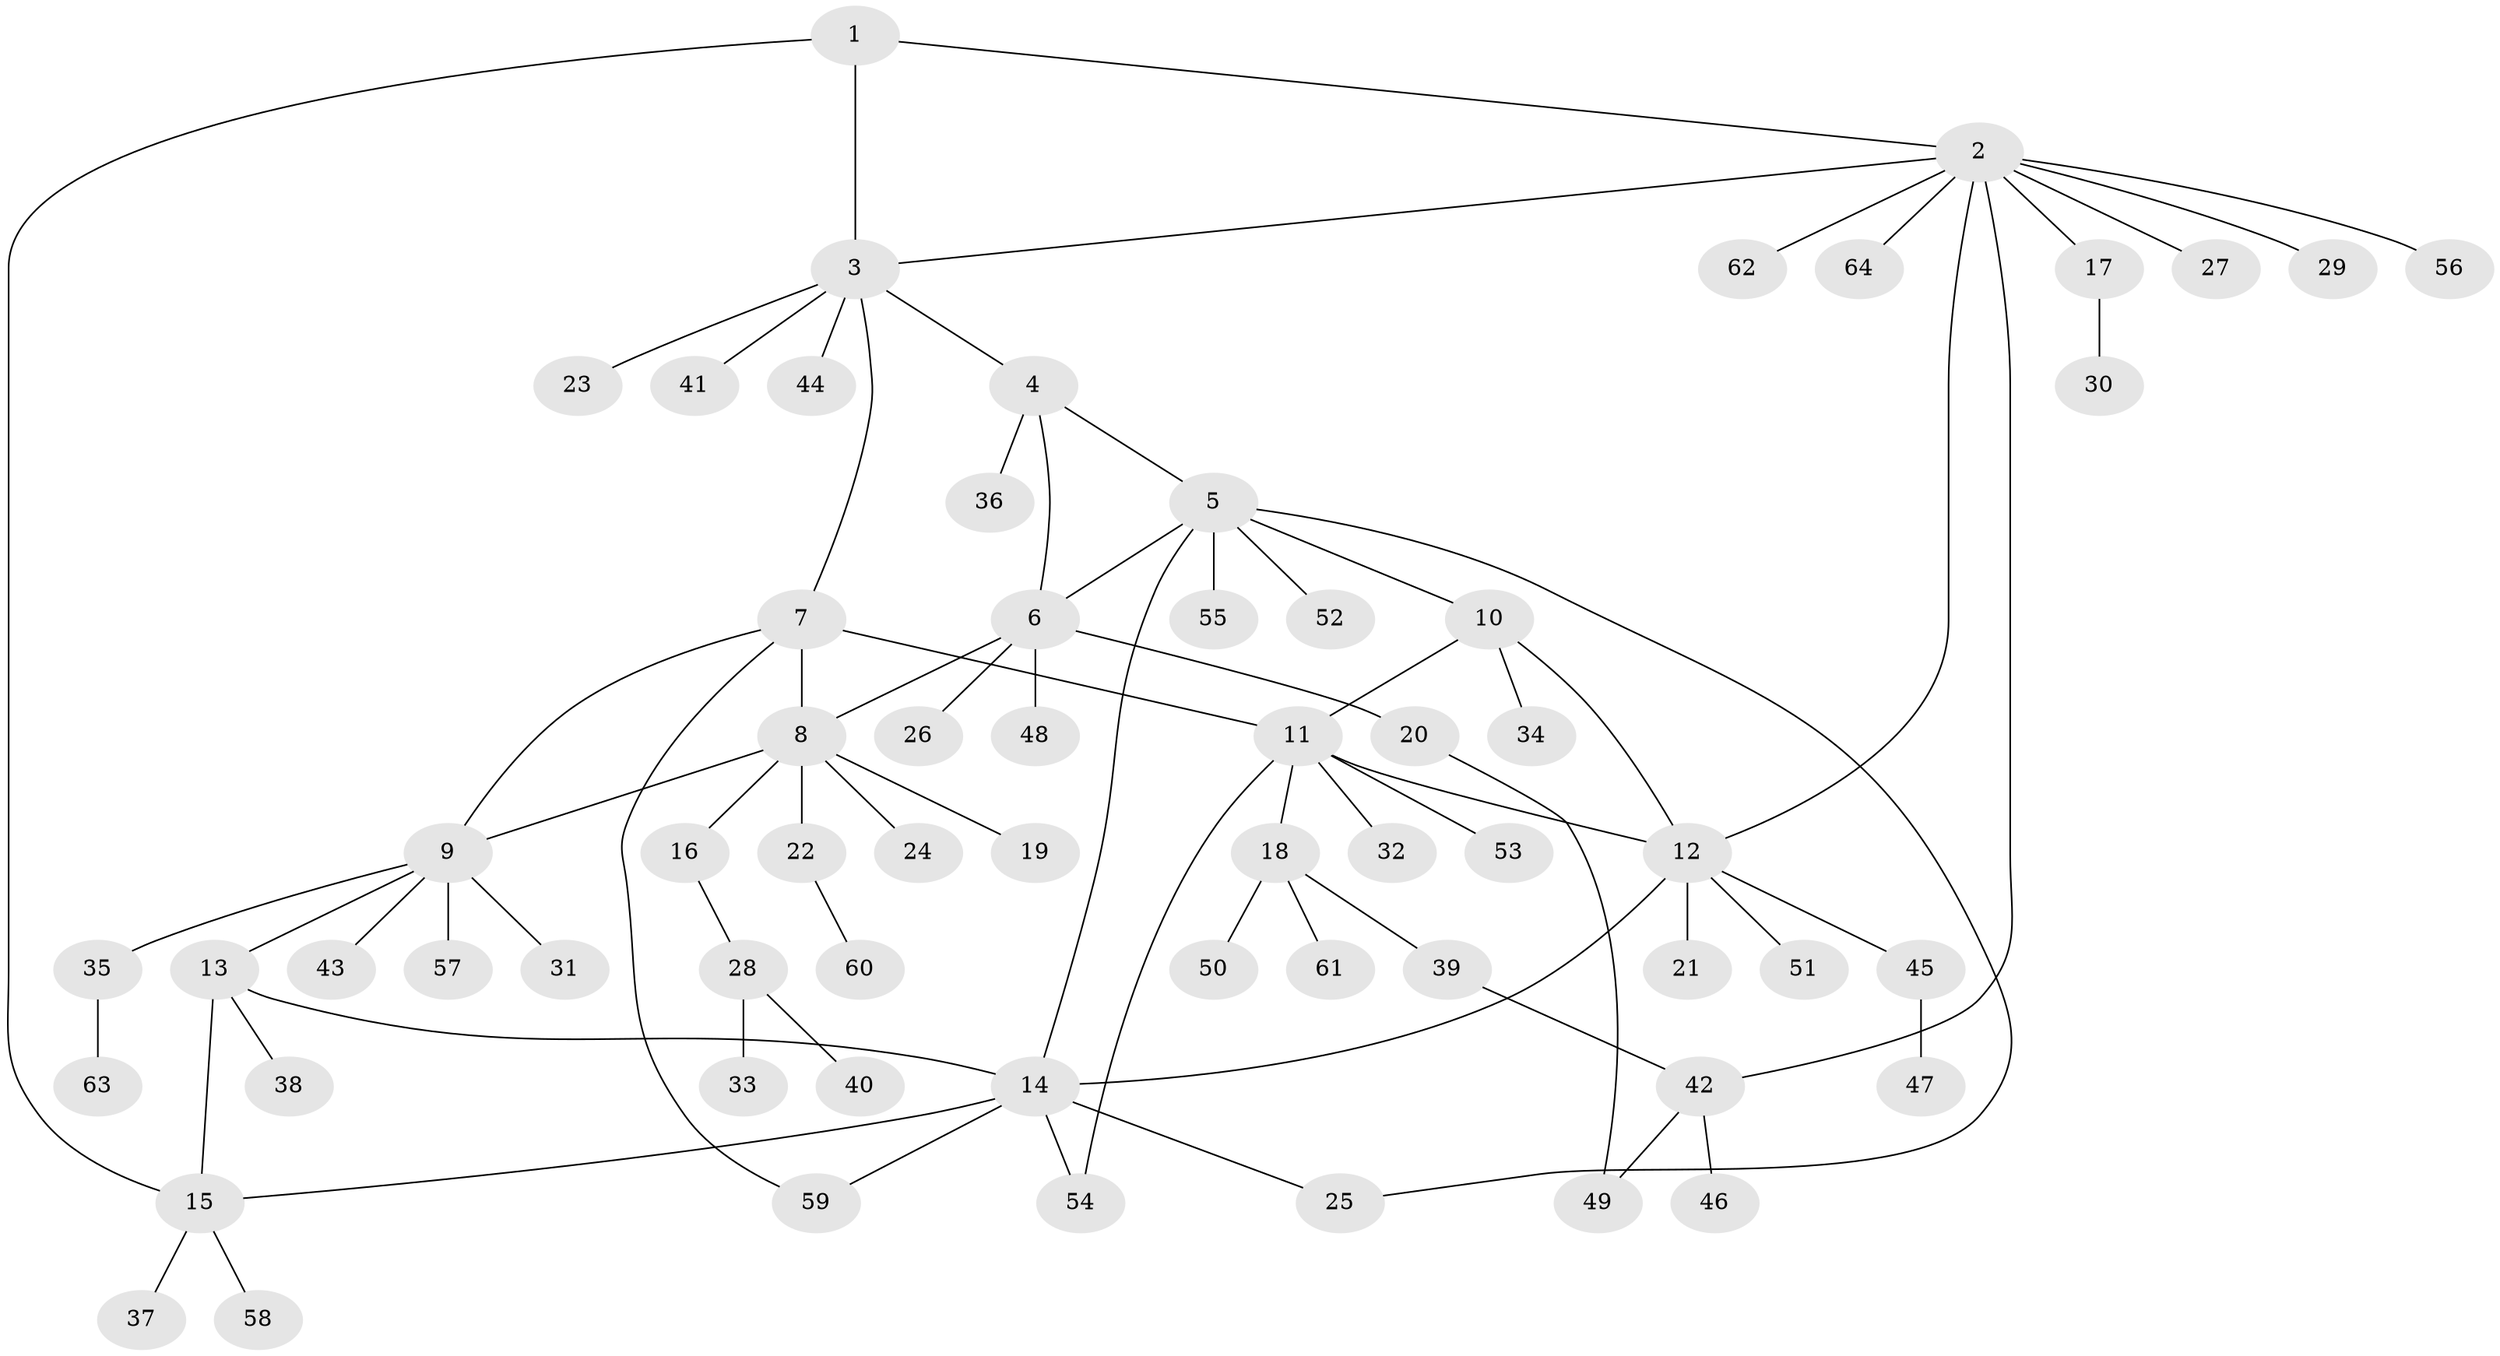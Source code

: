 // Generated by graph-tools (version 1.1) at 2025/16/03/09/25 04:16:11]
// undirected, 64 vertices, 79 edges
graph export_dot {
graph [start="1"]
  node [color=gray90,style=filled];
  1;
  2;
  3;
  4;
  5;
  6;
  7;
  8;
  9;
  10;
  11;
  12;
  13;
  14;
  15;
  16;
  17;
  18;
  19;
  20;
  21;
  22;
  23;
  24;
  25;
  26;
  27;
  28;
  29;
  30;
  31;
  32;
  33;
  34;
  35;
  36;
  37;
  38;
  39;
  40;
  41;
  42;
  43;
  44;
  45;
  46;
  47;
  48;
  49;
  50;
  51;
  52;
  53;
  54;
  55;
  56;
  57;
  58;
  59;
  60;
  61;
  62;
  63;
  64;
  1 -- 2;
  1 -- 3;
  1 -- 15;
  2 -- 3;
  2 -- 12;
  2 -- 17;
  2 -- 27;
  2 -- 29;
  2 -- 42;
  2 -- 56;
  2 -- 62;
  2 -- 64;
  3 -- 4;
  3 -- 7;
  3 -- 23;
  3 -- 41;
  3 -- 44;
  4 -- 5;
  4 -- 6;
  4 -- 36;
  5 -- 6;
  5 -- 10;
  5 -- 14;
  5 -- 25;
  5 -- 52;
  5 -- 55;
  6 -- 8;
  6 -- 20;
  6 -- 26;
  6 -- 48;
  7 -- 8;
  7 -- 9;
  7 -- 11;
  7 -- 59;
  8 -- 9;
  8 -- 16;
  8 -- 19;
  8 -- 22;
  8 -- 24;
  9 -- 13;
  9 -- 31;
  9 -- 35;
  9 -- 43;
  9 -- 57;
  10 -- 11;
  10 -- 12;
  10 -- 34;
  11 -- 12;
  11 -- 18;
  11 -- 32;
  11 -- 53;
  11 -- 54;
  12 -- 14;
  12 -- 21;
  12 -- 45;
  12 -- 51;
  13 -- 14;
  13 -- 15;
  13 -- 38;
  14 -- 15;
  14 -- 25;
  14 -- 54;
  14 -- 59;
  15 -- 37;
  15 -- 58;
  16 -- 28;
  17 -- 30;
  18 -- 39;
  18 -- 50;
  18 -- 61;
  20 -- 49;
  22 -- 60;
  28 -- 33;
  28 -- 40;
  35 -- 63;
  39 -- 42;
  42 -- 46;
  42 -- 49;
  45 -- 47;
}
